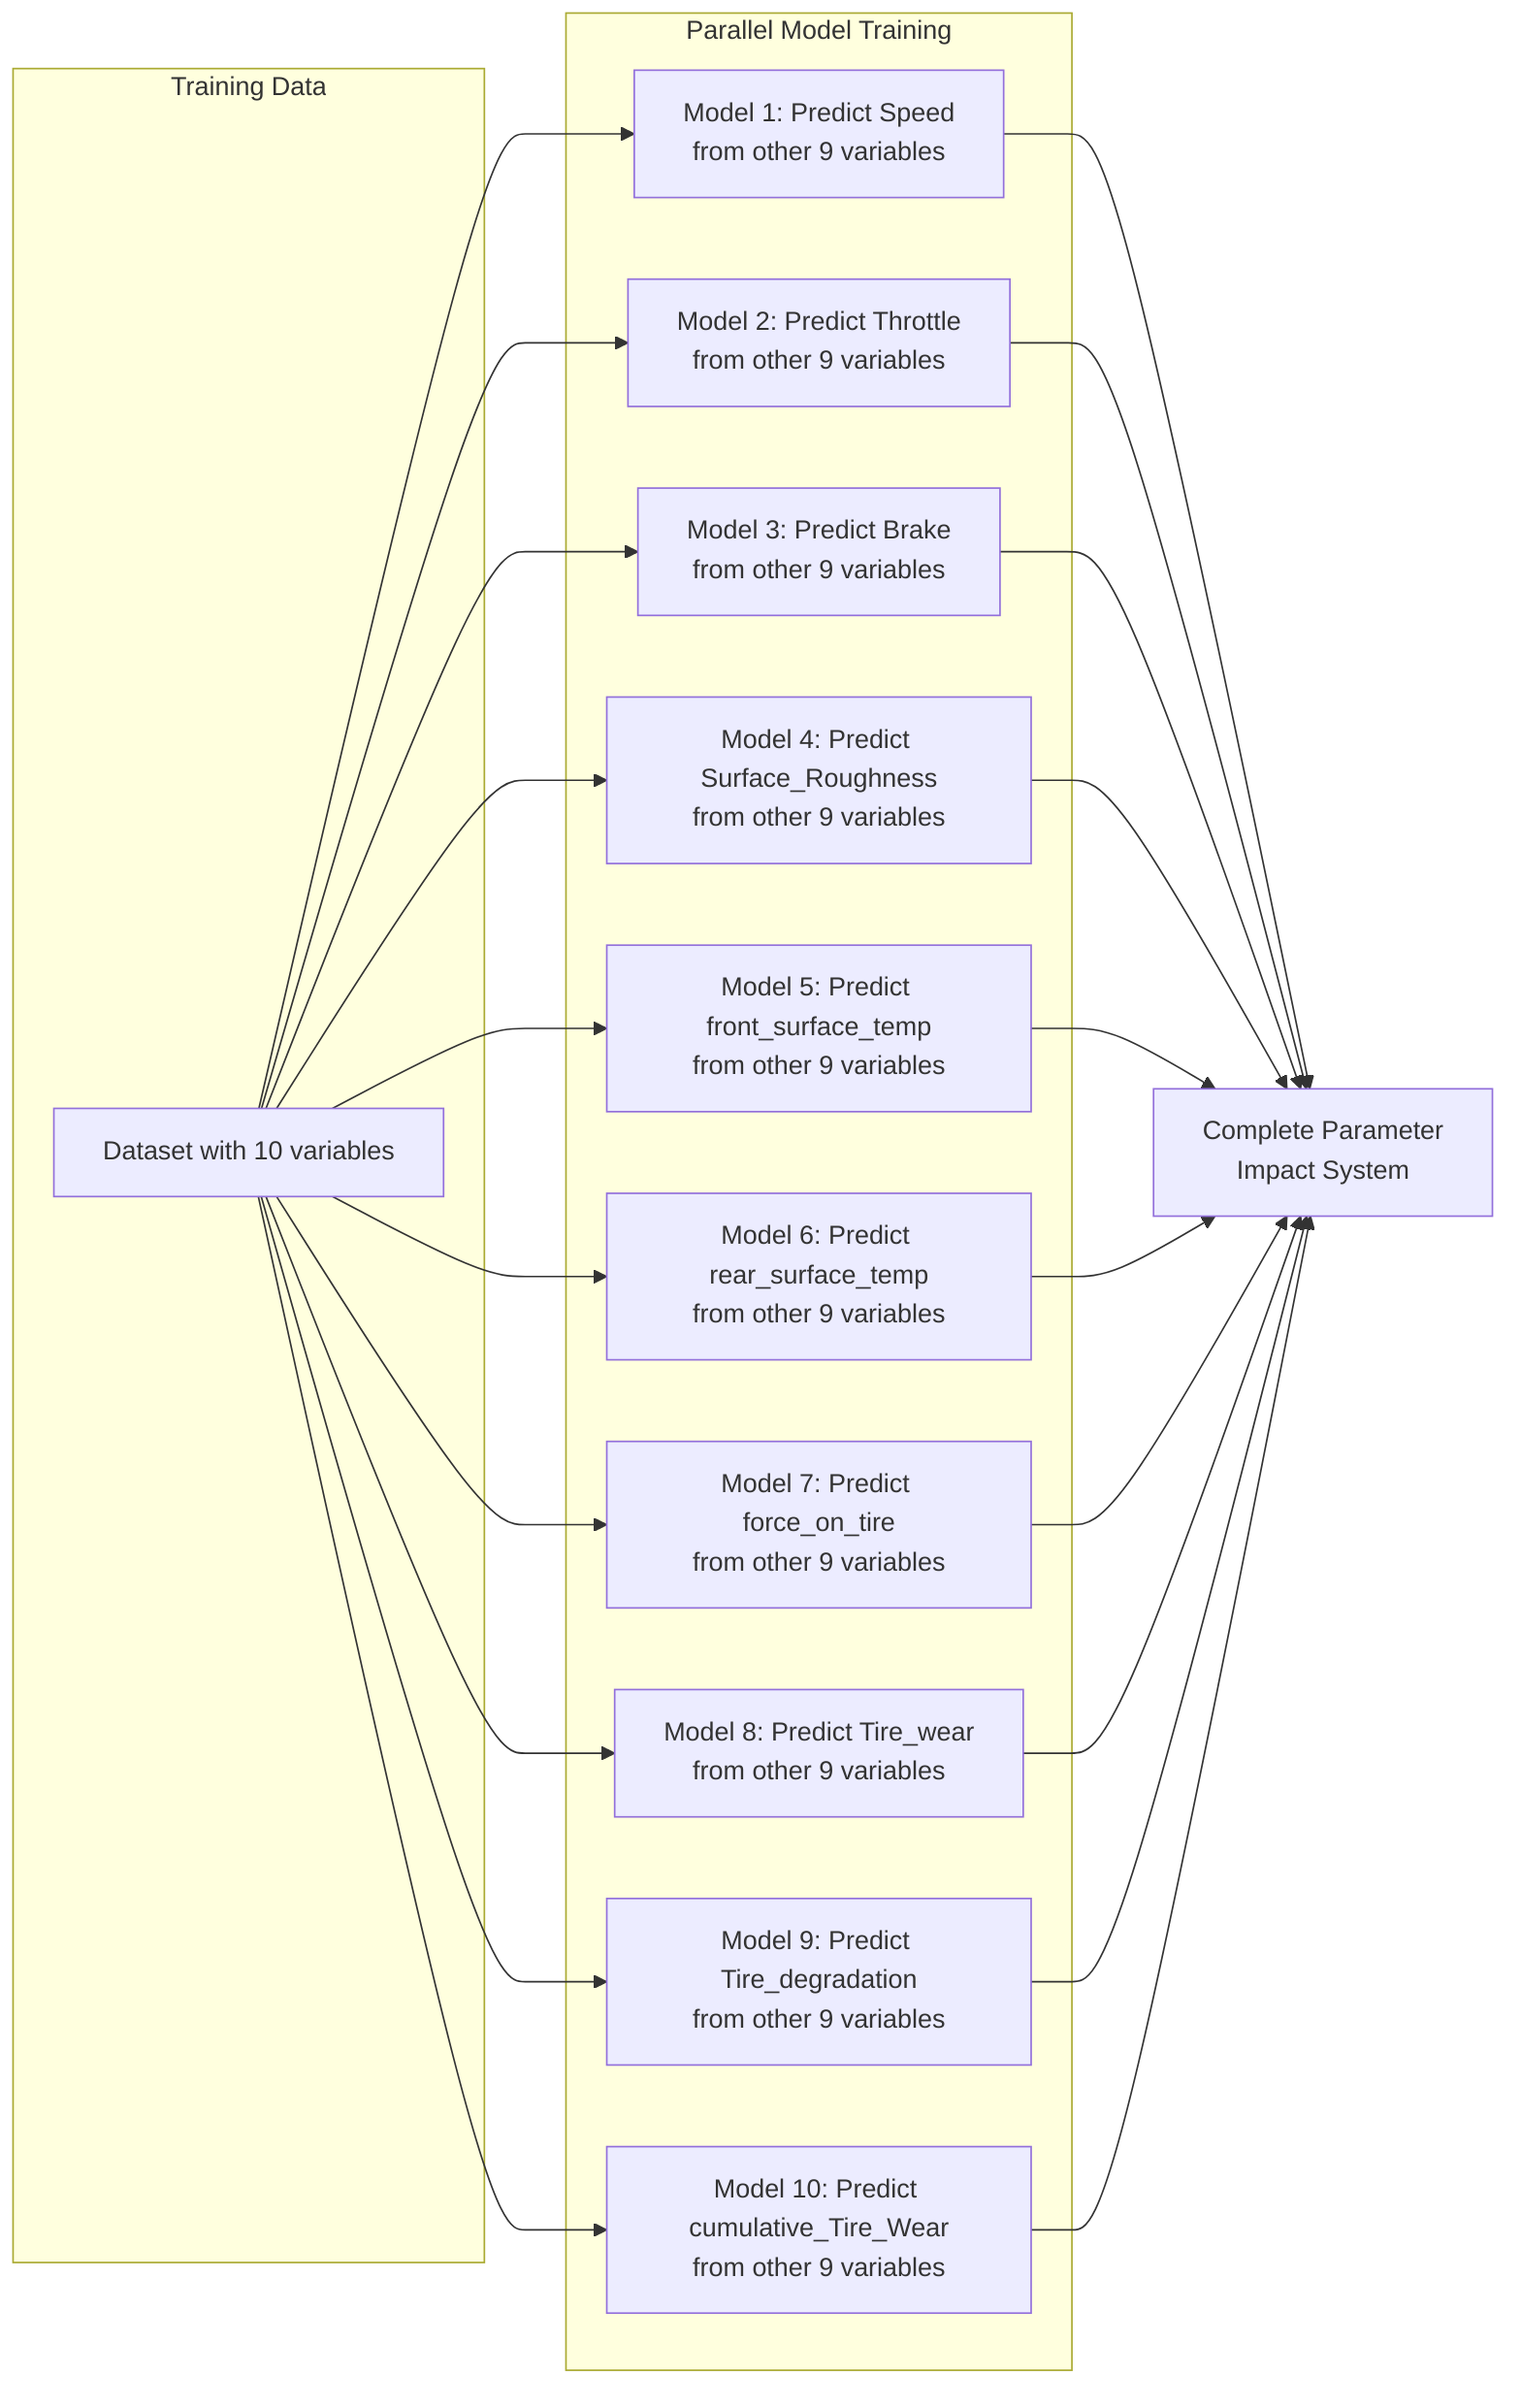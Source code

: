 flowchart LR
    subgraph "Training Data"
        DATA[Dataset with 10 variables]
    end
    
    subgraph "Parallel Model Training"
        DATA --> M1[Model 1: Predict Speed<br/>from other 9 variables]
        DATA --> M2[Model 2: Predict Throttle<br/>from other 9 variables]
        DATA --> M3[Model 3: Predict Brake<br/>from other 9 variables]
        DATA --> M4[Model 4: Predict Surface_Roughness<br/>from other 9 variables]
        DATA --> M5[Model 5: Predict front_surface_temp<br/>from other 9 variables]
        DATA --> M6[Model 6: Predict rear_surface_temp<br/>from other 9 variables]
        DATA --> M7[Model 7: Predict force_on_tire<br/>from other 9 variables]
        DATA --> M8[Model 8: Predict Tire_wear<br/>from other 9 variables]
        DATA --> M9[Model 9: Predict Tire_degradation<br/>from other 9 variables]
        DATA --> M10[Model 10: Predict cumulative_Tire_Wear<br/>from other 9 variables]
    end
    
    M1 --> OUTPUT[Complete Parameter<br/>Impact System]
    M2 --> OUTPUT
    M3 --> OUTPUT
    M4 --> OUTPUT
    M5 --> OUTPUT
    M6 --> OUTPUT
    M7 --> OUTPUT
    M8 --> OUTPUT
    M9 --> OUTPUT
    M10 --> OUTPUT